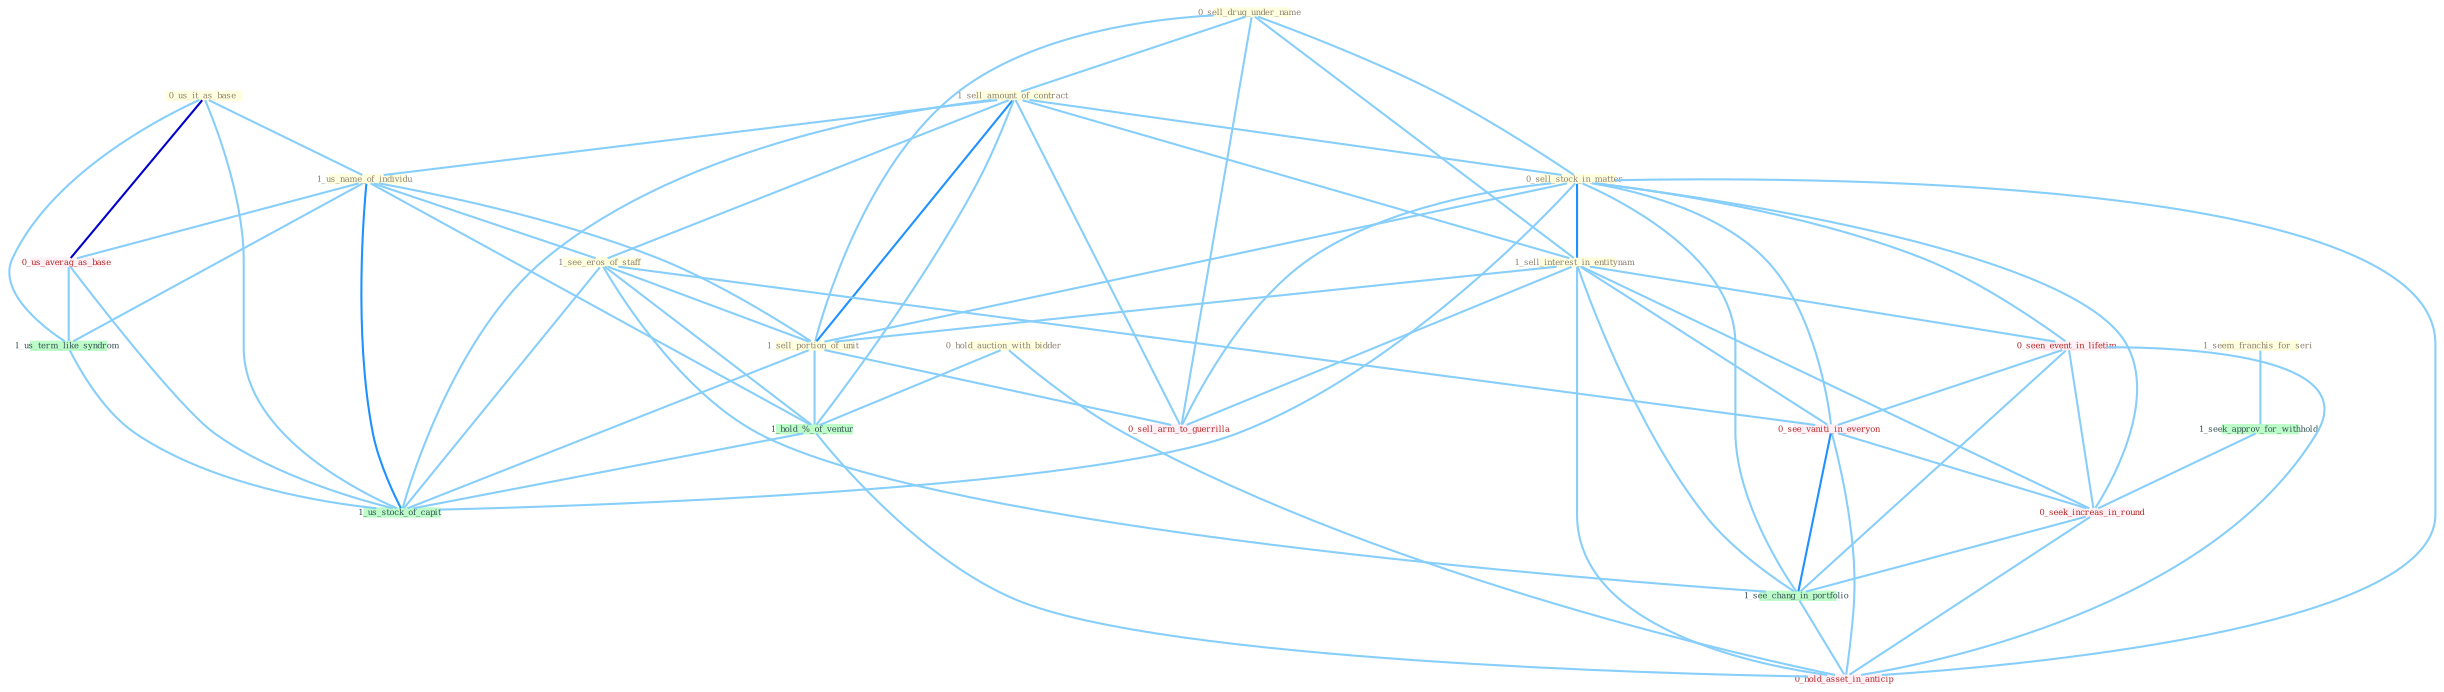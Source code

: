 Graph G{ 
    node
    [shape=polygon,style=filled,width=.5,height=.06,color="#BDFCC9",fixedsize=true,fontsize=4,
    fontcolor="#2f4f4f"];
    {node
    [color="#ffffe0", fontcolor="#8b7d6b"] "0_us_it_as_base " "0_sell_drug_under_name " "0_hold_auction_with_bidder " "1_sell_amount_of_contract " "1_seem_franchis_for_seri " "0_sell_stock_in_matter " "1_us_name_of_individu " "1_sell_interest_in_entitynam " "1_see_eros_of_staff " "1_sell_portion_of_unit "}
{node [color="#fff0f5", fontcolor="#b22222"] "0_seen_event_in_lifetim " "0_us_averag_as_base " "0_see_vaniti_in_everyon " "0_sell_arm_to_guerrilla " "0_seek_increas_in_round " "0_hold_asset_in_anticip "}
edge [color="#B0E2FF"];

	"0_us_it_as_base " -- "1_us_name_of_individu " [w="1", color="#87cefa" ];
	"0_us_it_as_base " -- "0_us_averag_as_base " [w="3", color="#0000cd" , len=0.6];
	"0_us_it_as_base " -- "1_us_term_like_syndrom " [w="1", color="#87cefa" ];
	"0_us_it_as_base " -- "1_us_stock_of_capit " [w="1", color="#87cefa" ];
	"0_sell_drug_under_name " -- "1_sell_amount_of_contract " [w="1", color="#87cefa" ];
	"0_sell_drug_under_name " -- "0_sell_stock_in_matter " [w="1", color="#87cefa" ];
	"0_sell_drug_under_name " -- "1_sell_interest_in_entitynam " [w="1", color="#87cefa" ];
	"0_sell_drug_under_name " -- "1_sell_portion_of_unit " [w="1", color="#87cefa" ];
	"0_sell_drug_under_name " -- "0_sell_arm_to_guerrilla " [w="1", color="#87cefa" ];
	"0_hold_auction_with_bidder " -- "1_hold_%_of_ventur " [w="1", color="#87cefa" ];
	"0_hold_auction_with_bidder " -- "0_hold_asset_in_anticip " [w="1", color="#87cefa" ];
	"1_sell_amount_of_contract " -- "0_sell_stock_in_matter " [w="1", color="#87cefa" ];
	"1_sell_amount_of_contract " -- "1_us_name_of_individu " [w="1", color="#87cefa" ];
	"1_sell_amount_of_contract " -- "1_sell_interest_in_entitynam " [w="1", color="#87cefa" ];
	"1_sell_amount_of_contract " -- "1_see_eros_of_staff " [w="1", color="#87cefa" ];
	"1_sell_amount_of_contract " -- "1_sell_portion_of_unit " [w="2", color="#1e90ff" , len=0.8];
	"1_sell_amount_of_contract " -- "1_hold_%_of_ventur " [w="1", color="#87cefa" ];
	"1_sell_amount_of_contract " -- "0_sell_arm_to_guerrilla " [w="1", color="#87cefa" ];
	"1_sell_amount_of_contract " -- "1_us_stock_of_capit " [w="1", color="#87cefa" ];
	"1_seem_franchis_for_seri " -- "1_seek_approv_for_withhold " [w="1", color="#87cefa" ];
	"0_sell_stock_in_matter " -- "1_sell_interest_in_entitynam " [w="2", color="#1e90ff" , len=0.8];
	"0_sell_stock_in_matter " -- "1_sell_portion_of_unit " [w="1", color="#87cefa" ];
	"0_sell_stock_in_matter " -- "0_seen_event_in_lifetim " [w="1", color="#87cefa" ];
	"0_sell_stock_in_matter " -- "0_see_vaniti_in_everyon " [w="1", color="#87cefa" ];
	"0_sell_stock_in_matter " -- "0_sell_arm_to_guerrilla " [w="1", color="#87cefa" ];
	"0_sell_stock_in_matter " -- "0_seek_increas_in_round " [w="1", color="#87cefa" ];
	"0_sell_stock_in_matter " -- "1_us_stock_of_capit " [w="1", color="#87cefa" ];
	"0_sell_stock_in_matter " -- "1_see_chang_in_portfolio " [w="1", color="#87cefa" ];
	"0_sell_stock_in_matter " -- "0_hold_asset_in_anticip " [w="1", color="#87cefa" ];
	"1_us_name_of_individu " -- "1_see_eros_of_staff " [w="1", color="#87cefa" ];
	"1_us_name_of_individu " -- "1_sell_portion_of_unit " [w="1", color="#87cefa" ];
	"1_us_name_of_individu " -- "0_us_averag_as_base " [w="1", color="#87cefa" ];
	"1_us_name_of_individu " -- "1_us_term_like_syndrom " [w="1", color="#87cefa" ];
	"1_us_name_of_individu " -- "1_hold_%_of_ventur " [w="1", color="#87cefa" ];
	"1_us_name_of_individu " -- "1_us_stock_of_capit " [w="2", color="#1e90ff" , len=0.8];
	"1_sell_interest_in_entitynam " -- "1_sell_portion_of_unit " [w="1", color="#87cefa" ];
	"1_sell_interest_in_entitynam " -- "0_seen_event_in_lifetim " [w="1", color="#87cefa" ];
	"1_sell_interest_in_entitynam " -- "0_see_vaniti_in_everyon " [w="1", color="#87cefa" ];
	"1_sell_interest_in_entitynam " -- "0_sell_arm_to_guerrilla " [w="1", color="#87cefa" ];
	"1_sell_interest_in_entitynam " -- "0_seek_increas_in_round " [w="1", color="#87cefa" ];
	"1_sell_interest_in_entitynam " -- "1_see_chang_in_portfolio " [w="1", color="#87cefa" ];
	"1_sell_interest_in_entitynam " -- "0_hold_asset_in_anticip " [w="1", color="#87cefa" ];
	"1_see_eros_of_staff " -- "1_sell_portion_of_unit " [w="1", color="#87cefa" ];
	"1_see_eros_of_staff " -- "1_hold_%_of_ventur " [w="1", color="#87cefa" ];
	"1_see_eros_of_staff " -- "0_see_vaniti_in_everyon " [w="1", color="#87cefa" ];
	"1_see_eros_of_staff " -- "1_us_stock_of_capit " [w="1", color="#87cefa" ];
	"1_see_eros_of_staff " -- "1_see_chang_in_portfolio " [w="1", color="#87cefa" ];
	"1_sell_portion_of_unit " -- "1_hold_%_of_ventur " [w="1", color="#87cefa" ];
	"1_sell_portion_of_unit " -- "0_sell_arm_to_guerrilla " [w="1", color="#87cefa" ];
	"1_sell_portion_of_unit " -- "1_us_stock_of_capit " [w="1", color="#87cefa" ];
	"0_seen_event_in_lifetim " -- "0_see_vaniti_in_everyon " [w="1", color="#87cefa" ];
	"0_seen_event_in_lifetim " -- "0_seek_increas_in_round " [w="1", color="#87cefa" ];
	"0_seen_event_in_lifetim " -- "1_see_chang_in_portfolio " [w="1", color="#87cefa" ];
	"0_seen_event_in_lifetim " -- "0_hold_asset_in_anticip " [w="1", color="#87cefa" ];
	"0_us_averag_as_base " -- "1_us_term_like_syndrom " [w="1", color="#87cefa" ];
	"0_us_averag_as_base " -- "1_us_stock_of_capit " [w="1", color="#87cefa" ];
	"1_us_term_like_syndrom " -- "1_us_stock_of_capit " [w="1", color="#87cefa" ];
	"1_seek_approv_for_withhold " -- "0_seek_increas_in_round " [w="1", color="#87cefa" ];
	"1_hold_%_of_ventur " -- "1_us_stock_of_capit " [w="1", color="#87cefa" ];
	"1_hold_%_of_ventur " -- "0_hold_asset_in_anticip " [w="1", color="#87cefa" ];
	"0_see_vaniti_in_everyon " -- "0_seek_increas_in_round " [w="1", color="#87cefa" ];
	"0_see_vaniti_in_everyon " -- "1_see_chang_in_portfolio " [w="2", color="#1e90ff" , len=0.8];
	"0_see_vaniti_in_everyon " -- "0_hold_asset_in_anticip " [w="1", color="#87cefa" ];
	"0_seek_increas_in_round " -- "1_see_chang_in_portfolio " [w="1", color="#87cefa" ];
	"0_seek_increas_in_round " -- "0_hold_asset_in_anticip " [w="1", color="#87cefa" ];
	"1_see_chang_in_portfolio " -- "0_hold_asset_in_anticip " [w="1", color="#87cefa" ];
}